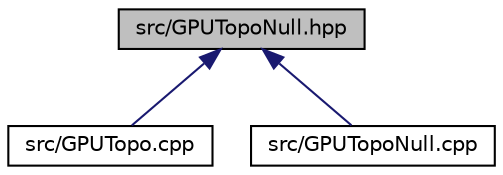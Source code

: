 digraph "src/GPUTopoNull.hpp"
{
 // LATEX_PDF_SIZE
  edge [fontname="Helvetica",fontsize="10",labelfontname="Helvetica",labelfontsize="10"];
  node [fontname="Helvetica",fontsize="10",shape=record];
  Node1 [label="src/GPUTopoNull.hpp",height=0.2,width=0.4,color="black", fillcolor="grey75", style="filled", fontcolor="black",tooltip=" "];
  Node1 -> Node2 [dir="back",color="midnightblue",fontsize="10",style="solid",fontname="Helvetica"];
  Node2 [label="src/GPUTopo.cpp",height=0.2,width=0.4,color="black", fillcolor="white", style="filled",URL="$_g_p_u_topo_8cpp.html",tooltip=" "];
  Node1 -> Node3 [dir="back",color="midnightblue",fontsize="10",style="solid",fontname="Helvetica"];
  Node3 [label="src/GPUTopoNull.cpp",height=0.2,width=0.4,color="black", fillcolor="white", style="filled",URL="$_g_p_u_topo_null_8cpp.html",tooltip=" "];
}

